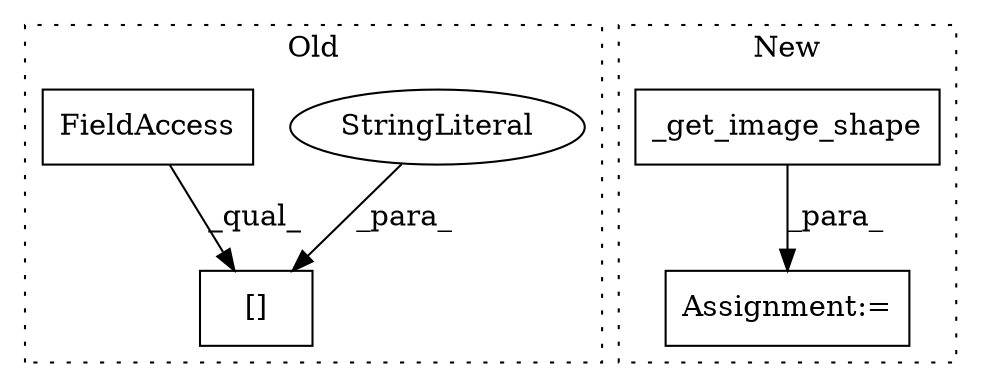 digraph G {
subgraph cluster0 {
1 [label="[]" a="2" s="7513,7542" l="12,1" shape="box"];
3 [label="StringLiteral" a="45" s="7525" l="17" shape="ellipse"];
4 [label="FieldAccess" a="22" s="7513" l="11" shape="box"];
label = "Old";
style="dotted";
}
subgraph cluster1 {
2 [label="_get_image_shape" a="32" s="7882,7904" l="17,1" shape="box"];
5 [label="Assignment:=" a="7" s="7876" l="1" shape="box"];
label = "New";
style="dotted";
}
2 -> 5 [label="_para_"];
3 -> 1 [label="_para_"];
4 -> 1 [label="_qual_"];
}